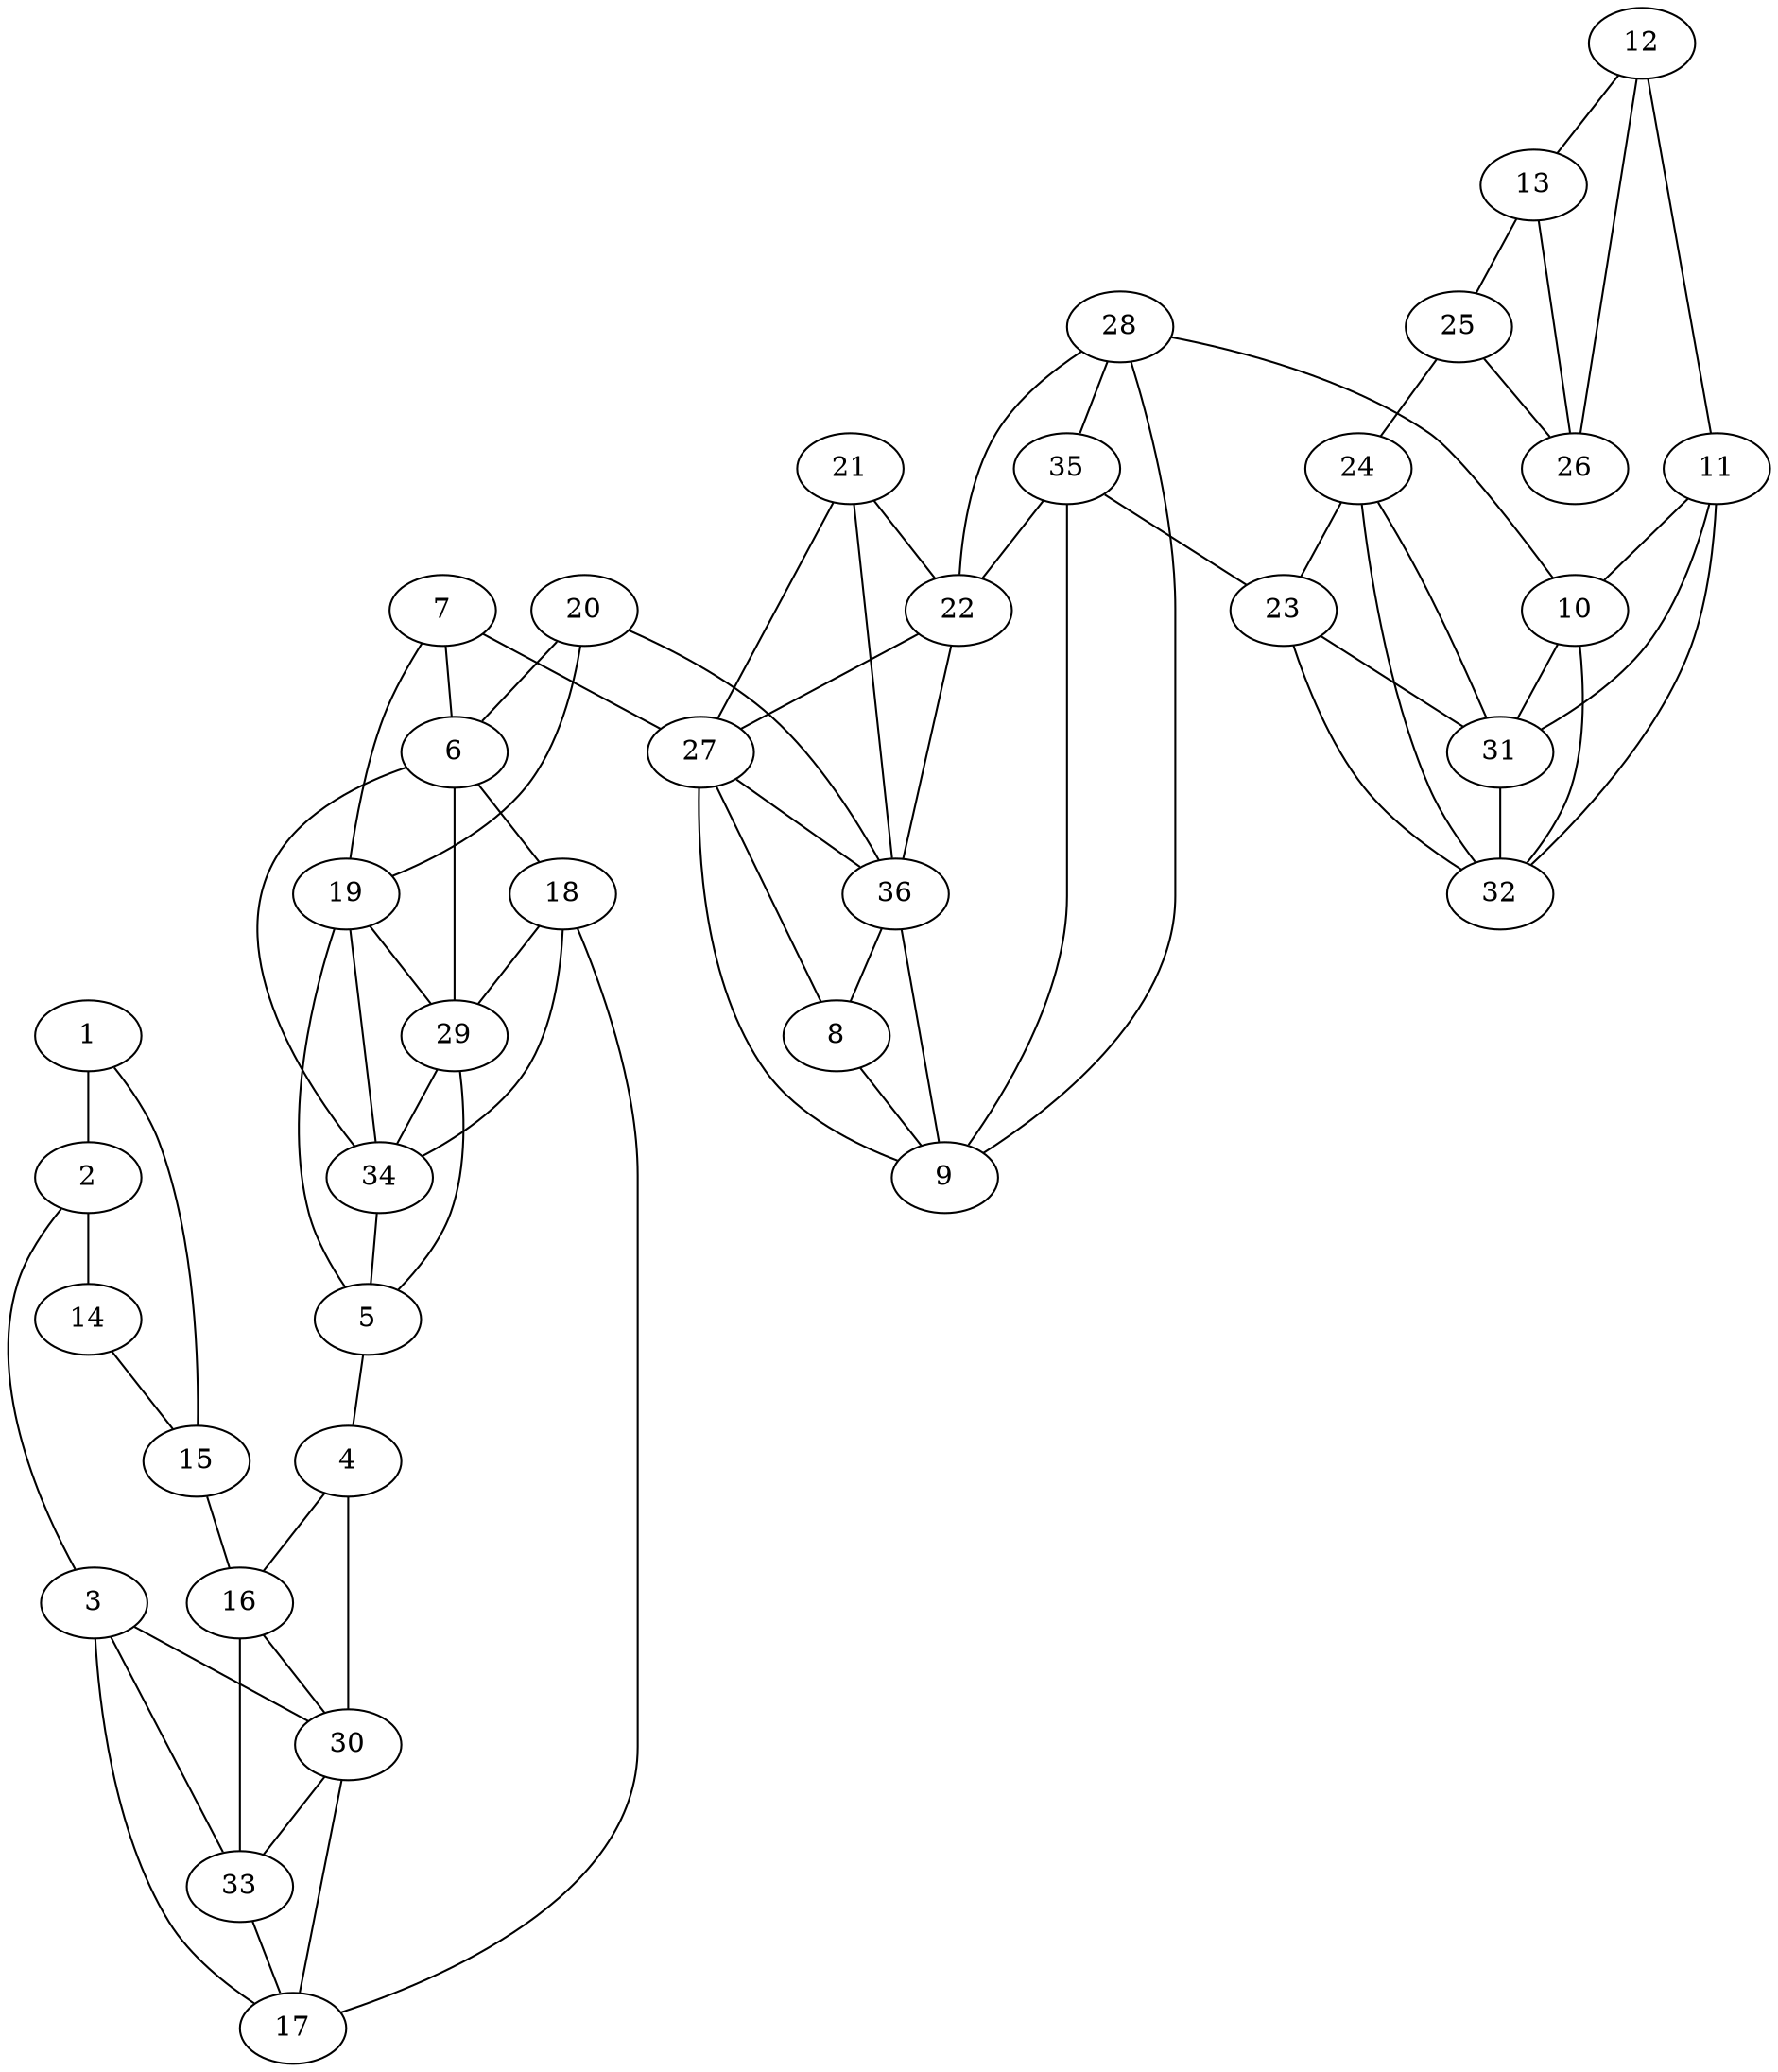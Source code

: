 graph pdb1f5v {
	1	 [aaLength=9,
		sequence=TPTIELICG,
		type=0];
	2	 [aaLength=14,
		sequence=SEAQREAIINSARA,
		type=0];
	1 -- 2	 [distance0="22.86839",
		frequency=1,
		type0=3];
	15	 [aaLength=14,
		sequence=SEAQREAIINSARA,
		type=0];
	1 -- 15	 [distance0="21.67549",
		frequency=1,
		type0=2];
	14	 [aaLength=9,
		sequence=TPTIELICG,
		type=0];
	2 -- 14	 [distance0="21.68358",
		frequency=1,
		type0=2];
	3	 [aaLength=5,
		sequence=SSSFL,
		type=0];
	2 -- 3	 [distance0="2.0",
		frequency=1,
		type0=4];
	17	 [aaLength=12,
		sequence=DKALREELVTLT,
		type=0];
	3 -- 17	 [distance0="14.22545",
		frequency=1,
		type0=1];
	30	 [aaLength=5,
		sequence=SSIIR,
		type=1];
	3 -- 30	 [distance0="17.50657",
		distance1="2.0",
		frequency=2,
		type0=2,
		type1=4];
	33	 [aaLength=5,
		sequence=SSIIR,
		type=1];
	3 -- 33	 [distance0="17.50657",
		frequency=1,
		type0=3];
	4	 [aaLength=12,
		sequence=DKALREELVTLT,
		type=0];
	16	 [aaLength=5,
		sequence=SSSFL,
		type=0];
	4 -- 16	 [distance0="14.23272",
		frequency=1,
		type0=1];
	4 -- 30	 [distance0="18.17471",
		frequency=1,
		type0=3];
	5	 [aaLength=6,
		sequence=KHVAQA,
		type=0];
	5 -- 4	 [distance0="15.61584",
		frequency=1,
		type0=1];
	29	 [aaLength=8,
		sequence=EFWVFCAD,
		type=1];
	5 -- 29	 [distance0="16.2735",
		distance1="1.0",
		frequency=2,
		type0=2,
		type1=4];
	6	 [aaLength=8,
		sequence=FNRHLQIC,
		type=0];
	18	 [aaLength=6,
		sequence=KHVAQA,
		type=0];
	6 -- 18	 [distance0="18.8883",
		frequency=1,
		type0=3];
	6 -- 29	 [distance0="17.98038",
		frequency=1,
		type0=1];
	34	 [aaLength=8,
		sequence=EFWVFCAD,
		type=1];
	6 -- 34	 [distance0="17.98038",
		frequency=1,
		type0=2];
	7	 [aaLength=26,
		sequence=LAEQLLLGVVDTAMMAQNALIAAESL,
		type=0];
	7 -- 6	 [distance0="20.96313",
		frequency=1,
		type0=3];
	19	 [aaLength=8,
		sequence=FNRHLQIC,
		type=0];
	7 -- 19	 [distance0="20.55724",
		frequency=1,
		type0=2];
	27	 [aaLength=5,
		sequence=GGVYI,
		type=1];
	7 -- 27	 [distance0="2.0",
		frequency=1,
		type0=4];
	8	 [aaLength=5,
		sequence=GGLRN,
		type=0];
	9	 [aaLength=9,
		sequence=NIEAVTKLL,
		type=0];
	8 -- 9	 [distance0="6.333441",
		distance1="0.0",
		frequency=2,
		type0=1,
		type1=5];
	8 -- 27	 [distance0="13.66405",
		frequency=1,
		type0=2];
	9 -- 27	 [distance0="16.69747",
		frequency=1,
		type0=2];
	36	 [aaLength=5,
		sequence=GGVYI,
		type=1];
	9 -- 36	 [distance0="16.69747",
		frequency=1,
		type0=3];
	10	 [aaLength=5,
		sequence=PASIL,
		type=0];
	31	 [aaLength=3,
		sequence=VHE,
		type=1];
	10 -- 31	 [distance0="9.399623",
		frequency=1,
		type0=1];
	32	 [aaLength=3,
		sequence=VHE,
		type=1];
	10 -- 32	 [distance0="9.399623",
		distance1="0.0",
		frequency=2,
		type0=2,
		type1=5];
	11	 [aaLength=18,
		sequence=DKGALAQYDEQLAEYYLT,
		type=0];
	11 -- 10	 [distance0="19.14024",
		frequency=1,
		type0=1];
	11 -- 31	 [distance0="21.7451",
		frequency=1,
		type0=2];
	11 -- 32	 [distance0="21.7451",
		frequency=1,
		type0=3];
	12	 [aaLength=11,
		sequence=TWSDHIRRTII,
		type=0];
	26	 [aaLength=9,
		sequence=FILDYLHKQ,
		type=0];
	12 -- 26	 [distance0="30.46744",
		frequency=1,
		type0=3];
	12 -- 11	 [distance0="27.40493",
		frequency=1,
		type0=2];
	13	 [aaLength=9,
		sequence=FILDYLHKQ,
		type=0];
	12 -- 13	 [distance0="23.66821",
		distance1="5.0",
		frequency=2,
		type0=1,
		type1=4];
	13 -- 26	 [distance0="10.14105",
		frequency=1,
		type0=1];
	25	 [aaLength=11,
		sequence=TWSDHIRRTII,
		type=0];
	13 -- 25	 [distance0="30.57745",
		frequency=1,
		type0=3];
	14 -- 15	 [distance0="22.88638",
		distance1="12.0",
		frequency=2,
		type0=3,
		type1=4];
	15 -- 16	 [distance0="2.0",
		frequency=1,
		type0=4];
	16 -- 30	 [distance0="16.67801",
		frequency=1,
		type0=2];
	17 -- 30	 [distance0="19.0672",
		frequency=1,
		type0=3];
	18 -- 17	 [distance0="15.60773",
		frequency=1,
		type0=1];
	18 -- 29	 [distance0="17.16714",
		frequency=1,
		type0=2];
	18 -- 34	 [distance0="17.16714",
		distance1="1.0",
		frequency=2,
		type0=3,
		type1=4];
	19 -- 5	 [distance0="18.95192",
		frequency=1,
		type0=3];
	19 -- 29	 [distance0="17.37265",
		frequency=1,
		type0=1];
	19 -- 34	 [distance0="17.37265",
		frequency=1,
		type0=2];
	20	 [aaLength=26,
		sequence=LAEQLLLGVVDTAMMAQNALIAAESL,
		type=0];
	20 -- 6	 [distance0="20.49276",
		frequency=1,
		type0=2];
	20 -- 19	 [distance0="21.00666",
		frequency=1,
		type0=3];
	20 -- 36	 [distance0="2.0",
		frequency=1,
		type0=4];
	21	 [aaLength=5,
		sequence=GGLRN,
		type=0];
	22	 [aaLength=9,
		sequence=NIEAVTKLL,
		type=0];
	21 -- 22	 [distance0="6.361897",
		distance1="0.0",
		frequency=2,
		type0=1,
		type1=5];
	21 -- 27	 [distance0="14.398",
		frequency=1,
		type0=2];
	21 -- 36	 [distance0="14.398",
		frequency=1,
		type0=3];
	22 -- 27	 [distance0="17.18427",
		frequency=1,
		type0=2];
	22 -- 36	 [distance0="17.18427",
		frequency=1,
		type0=3];
	23	 [aaLength=5,
		sequence=PASIL,
		type=0];
	23 -- 31	 [distance0="10.22829",
		distance1="0.0",
		frequency=2,
		type0=1,
		type1=5];
	23 -- 32	 [distance0="10.22829",
		frequency=1,
		type0=2];
	24	 [aaLength=18,
		sequence=DKGALAQYDEQLAEYYLT,
		type=0];
	24 -- 23	 [distance0="19.12001",
		frequency=1,
		type0=1];
	24 -- 31	 [distance0="22.6631",
		frequency=1,
		type0=2];
	24 -- 32	 [distance0="22.6631",
		frequency=1,
		type0=3];
	25 -- 26	 [distance0="23.78212",
		distance1="5.0",
		frequency=2,
		type0=1,
		type1=4];
	25 -- 24	 [distance0="27.40993",
		frequency=1,
		type0=2];
	27 -- 36	 [distance0="0.0",
		frequency=1,
		type0=1];
	28	 [aaLength=10,
		sequence=VLPLFGLCLG,
		type=1];
	28 -- 9	 [distance0="19.35989",
		frequency=1,
		type0=2];
	28 -- 10	 [distance0="12.0",
		frequency=1,
		type0=4];
	28 -- 22	 [distance0="19.78128",
		frequency=1,
		type0=3];
	35	 [aaLength=10,
		sequence=VLPLFGLCLG,
		type=1];
	28 -- 35	 [distance0="0.0",
		frequency=1,
		type0=1];
	29 -- 34	 [distance0="0.0",
		frequency=1,
		type0=1];
	30 -- 33	 [distance0="0.0",
		frequency=1,
		type0=1];
	31 -- 32	 [distance0="0.0",
		frequency=1,
		type0=1];
	33 -- 16	 [distance0="16.67801",
		frequency=1,
		type0=2];
	33 -- 17	 [distance0="2.0",
		frequency=1,
		type0=4];
	34 -- 5	 [distance0="16.2735",
		frequency=1,
		type0=2];
	35 -- 9	 [distance0="19.35989",
		frequency=1,
		type0=2];
	35 -- 22	 [distance0="19.78128",
		frequency=1,
		type0=3];
	35 -- 23	 [distance0="12.0",
		frequency=1,
		type0=4];
	36 -- 8	 [distance0="13.66405",
		frequency=1,
		type0=2];
}
